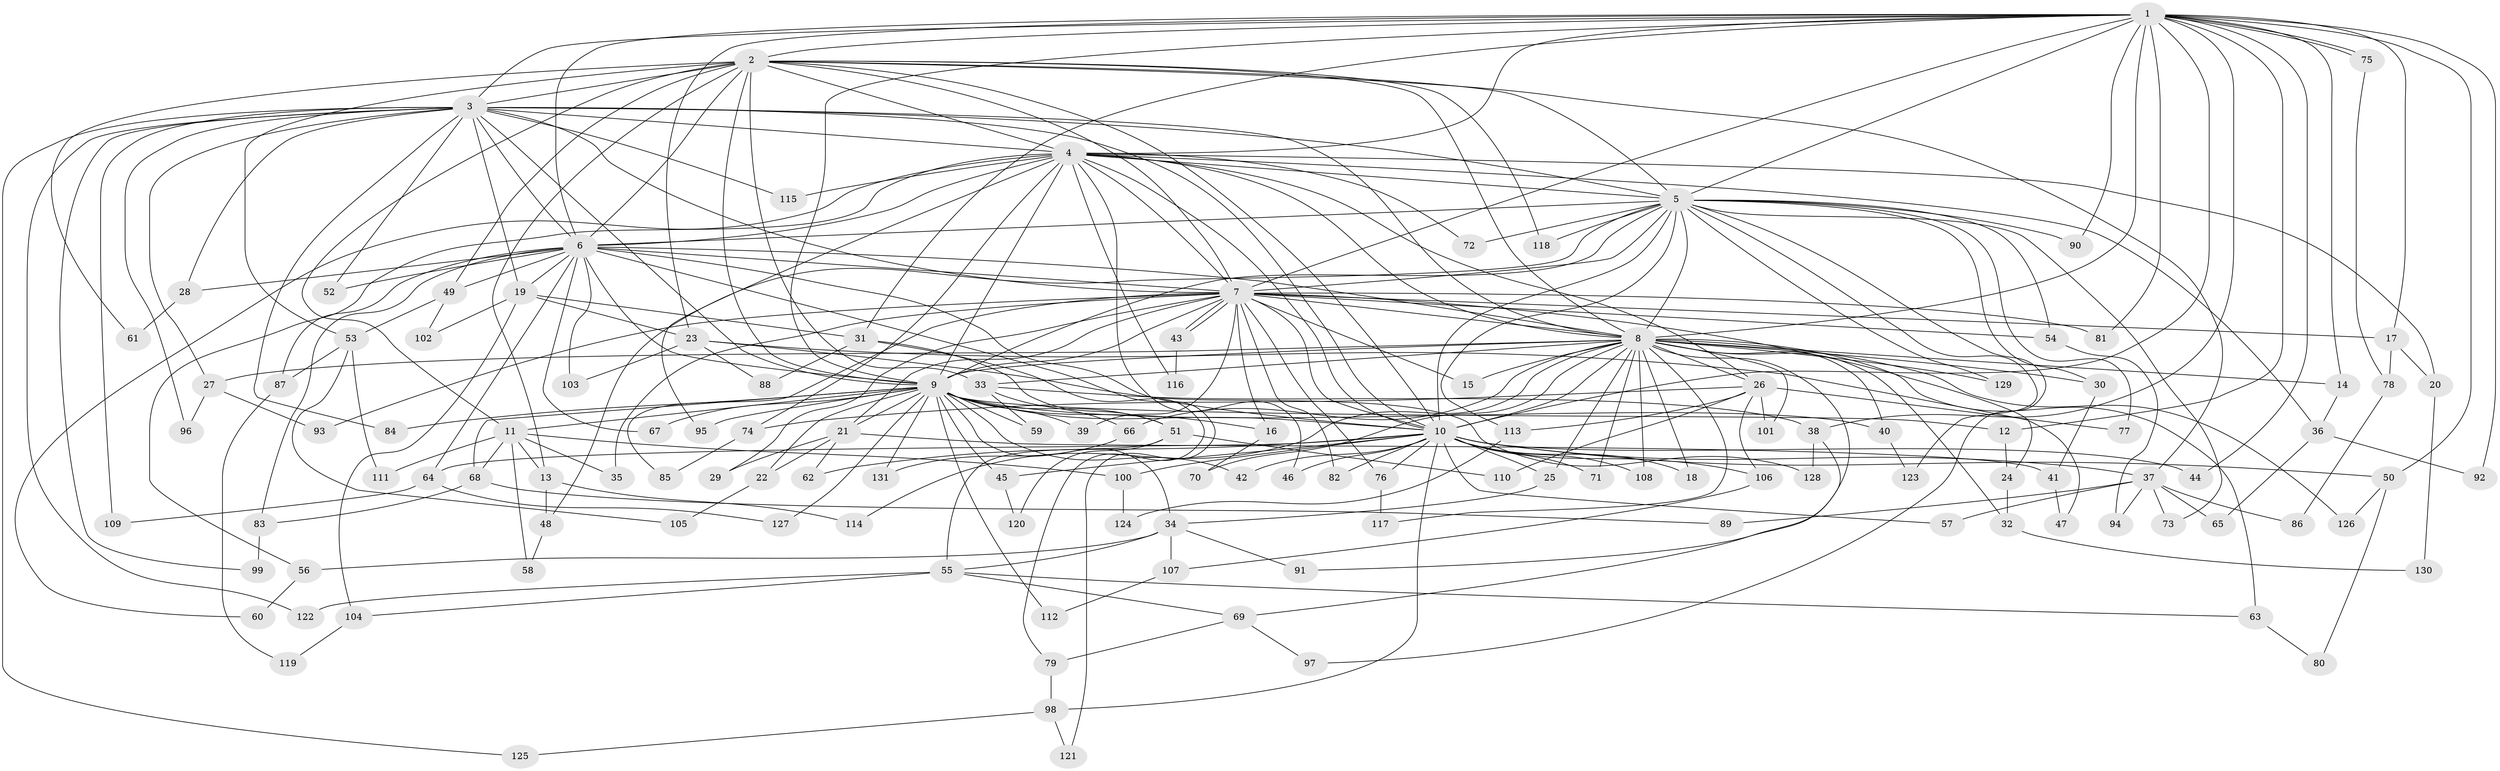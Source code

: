 // Generated by graph-tools (version 1.1) at 2025/35/03/09/25 02:35:13]
// undirected, 131 vertices, 287 edges
graph export_dot {
graph [start="1"]
  node [color=gray90,style=filled];
  1;
  2;
  3;
  4;
  5;
  6;
  7;
  8;
  9;
  10;
  11;
  12;
  13;
  14;
  15;
  16;
  17;
  18;
  19;
  20;
  21;
  22;
  23;
  24;
  25;
  26;
  27;
  28;
  29;
  30;
  31;
  32;
  33;
  34;
  35;
  36;
  37;
  38;
  39;
  40;
  41;
  42;
  43;
  44;
  45;
  46;
  47;
  48;
  49;
  50;
  51;
  52;
  53;
  54;
  55;
  56;
  57;
  58;
  59;
  60;
  61;
  62;
  63;
  64;
  65;
  66;
  67;
  68;
  69;
  70;
  71;
  72;
  73;
  74;
  75;
  76;
  77;
  78;
  79;
  80;
  81;
  82;
  83;
  84;
  85;
  86;
  87;
  88;
  89;
  90;
  91;
  92;
  93;
  94;
  95;
  96;
  97;
  98;
  99;
  100;
  101;
  102;
  103;
  104;
  105;
  106;
  107;
  108;
  109;
  110;
  111;
  112;
  113;
  114;
  115;
  116;
  117;
  118;
  119;
  120;
  121;
  122;
  123;
  124;
  125;
  126;
  127;
  128;
  129;
  130;
  131;
  1 -- 2;
  1 -- 3;
  1 -- 4;
  1 -- 5;
  1 -- 6;
  1 -- 7;
  1 -- 8;
  1 -- 9;
  1 -- 10;
  1 -- 12;
  1 -- 14;
  1 -- 17;
  1 -- 23;
  1 -- 31;
  1 -- 38;
  1 -- 44;
  1 -- 50;
  1 -- 75;
  1 -- 75;
  1 -- 81;
  1 -- 90;
  1 -- 92;
  2 -- 3;
  2 -- 4;
  2 -- 5;
  2 -- 6;
  2 -- 7;
  2 -- 8;
  2 -- 9;
  2 -- 10;
  2 -- 11;
  2 -- 13;
  2 -- 33;
  2 -- 37;
  2 -- 49;
  2 -- 53;
  2 -- 61;
  2 -- 118;
  3 -- 4;
  3 -- 5;
  3 -- 6;
  3 -- 7;
  3 -- 8;
  3 -- 9;
  3 -- 10;
  3 -- 19;
  3 -- 27;
  3 -- 28;
  3 -- 52;
  3 -- 84;
  3 -- 96;
  3 -- 99;
  3 -- 109;
  3 -- 115;
  3 -- 122;
  3 -- 125;
  4 -- 5;
  4 -- 6;
  4 -- 7;
  4 -- 8;
  4 -- 9;
  4 -- 10;
  4 -- 20;
  4 -- 26;
  4 -- 36;
  4 -- 46;
  4 -- 56;
  4 -- 60;
  4 -- 72;
  4 -- 74;
  4 -- 95;
  4 -- 115;
  4 -- 116;
  5 -- 6;
  5 -- 7;
  5 -- 8;
  5 -- 9;
  5 -- 10;
  5 -- 30;
  5 -- 48;
  5 -- 54;
  5 -- 72;
  5 -- 73;
  5 -- 77;
  5 -- 90;
  5 -- 97;
  5 -- 113;
  5 -- 118;
  5 -- 123;
  5 -- 129;
  6 -- 7;
  6 -- 8;
  6 -- 9;
  6 -- 10;
  6 -- 19;
  6 -- 28;
  6 -- 49;
  6 -- 52;
  6 -- 64;
  6 -- 67;
  6 -- 83;
  6 -- 87;
  6 -- 103;
  6 -- 121;
  7 -- 8;
  7 -- 9;
  7 -- 10;
  7 -- 15;
  7 -- 16;
  7 -- 17;
  7 -- 21;
  7 -- 24;
  7 -- 29;
  7 -- 35;
  7 -- 39;
  7 -- 43;
  7 -- 43;
  7 -- 54;
  7 -- 76;
  7 -- 81;
  7 -- 82;
  7 -- 85;
  7 -- 93;
  8 -- 9;
  8 -- 10;
  8 -- 14;
  8 -- 15;
  8 -- 18;
  8 -- 25;
  8 -- 26;
  8 -- 27;
  8 -- 30;
  8 -- 32;
  8 -- 33;
  8 -- 40;
  8 -- 63;
  8 -- 66;
  8 -- 70;
  8 -- 71;
  8 -- 91;
  8 -- 101;
  8 -- 108;
  8 -- 114;
  8 -- 117;
  8 -- 126;
  8 -- 129;
  9 -- 10;
  9 -- 11;
  9 -- 12;
  9 -- 16;
  9 -- 21;
  9 -- 22;
  9 -- 34;
  9 -- 39;
  9 -- 40;
  9 -- 42;
  9 -- 45;
  9 -- 51;
  9 -- 59;
  9 -- 67;
  9 -- 68;
  9 -- 84;
  9 -- 95;
  9 -- 112;
  9 -- 127;
  9 -- 131;
  10 -- 18;
  10 -- 25;
  10 -- 37;
  10 -- 42;
  10 -- 44;
  10 -- 45;
  10 -- 46;
  10 -- 50;
  10 -- 57;
  10 -- 62;
  10 -- 64;
  10 -- 71;
  10 -- 76;
  10 -- 82;
  10 -- 98;
  10 -- 100;
  10 -- 106;
  10 -- 108;
  11 -- 13;
  11 -- 35;
  11 -- 58;
  11 -- 68;
  11 -- 100;
  11 -- 111;
  12 -- 24;
  13 -- 48;
  13 -- 114;
  14 -- 36;
  16 -- 70;
  17 -- 20;
  17 -- 78;
  19 -- 23;
  19 -- 31;
  19 -- 102;
  19 -- 104;
  20 -- 130;
  21 -- 22;
  21 -- 29;
  21 -- 41;
  21 -- 62;
  22 -- 105;
  23 -- 47;
  23 -- 88;
  23 -- 103;
  23 -- 128;
  24 -- 32;
  25 -- 34;
  26 -- 74;
  26 -- 77;
  26 -- 101;
  26 -- 106;
  26 -- 110;
  26 -- 113;
  27 -- 93;
  27 -- 96;
  28 -- 61;
  30 -- 41;
  31 -- 51;
  31 -- 79;
  31 -- 88;
  32 -- 130;
  33 -- 38;
  33 -- 59;
  33 -- 66;
  34 -- 55;
  34 -- 56;
  34 -- 91;
  34 -- 107;
  36 -- 65;
  36 -- 92;
  37 -- 57;
  37 -- 65;
  37 -- 73;
  37 -- 86;
  37 -- 89;
  37 -- 94;
  38 -- 69;
  38 -- 128;
  40 -- 123;
  41 -- 47;
  43 -- 116;
  45 -- 120;
  48 -- 58;
  49 -- 53;
  49 -- 102;
  50 -- 80;
  50 -- 126;
  51 -- 55;
  51 -- 110;
  51 -- 120;
  53 -- 87;
  53 -- 105;
  53 -- 111;
  54 -- 94;
  55 -- 63;
  55 -- 69;
  55 -- 104;
  55 -- 122;
  56 -- 60;
  63 -- 80;
  64 -- 109;
  64 -- 127;
  66 -- 131;
  68 -- 83;
  68 -- 89;
  69 -- 79;
  69 -- 97;
  74 -- 85;
  75 -- 78;
  76 -- 117;
  78 -- 86;
  79 -- 98;
  83 -- 99;
  87 -- 119;
  98 -- 121;
  98 -- 125;
  100 -- 124;
  104 -- 119;
  106 -- 107;
  107 -- 112;
  113 -- 124;
}
